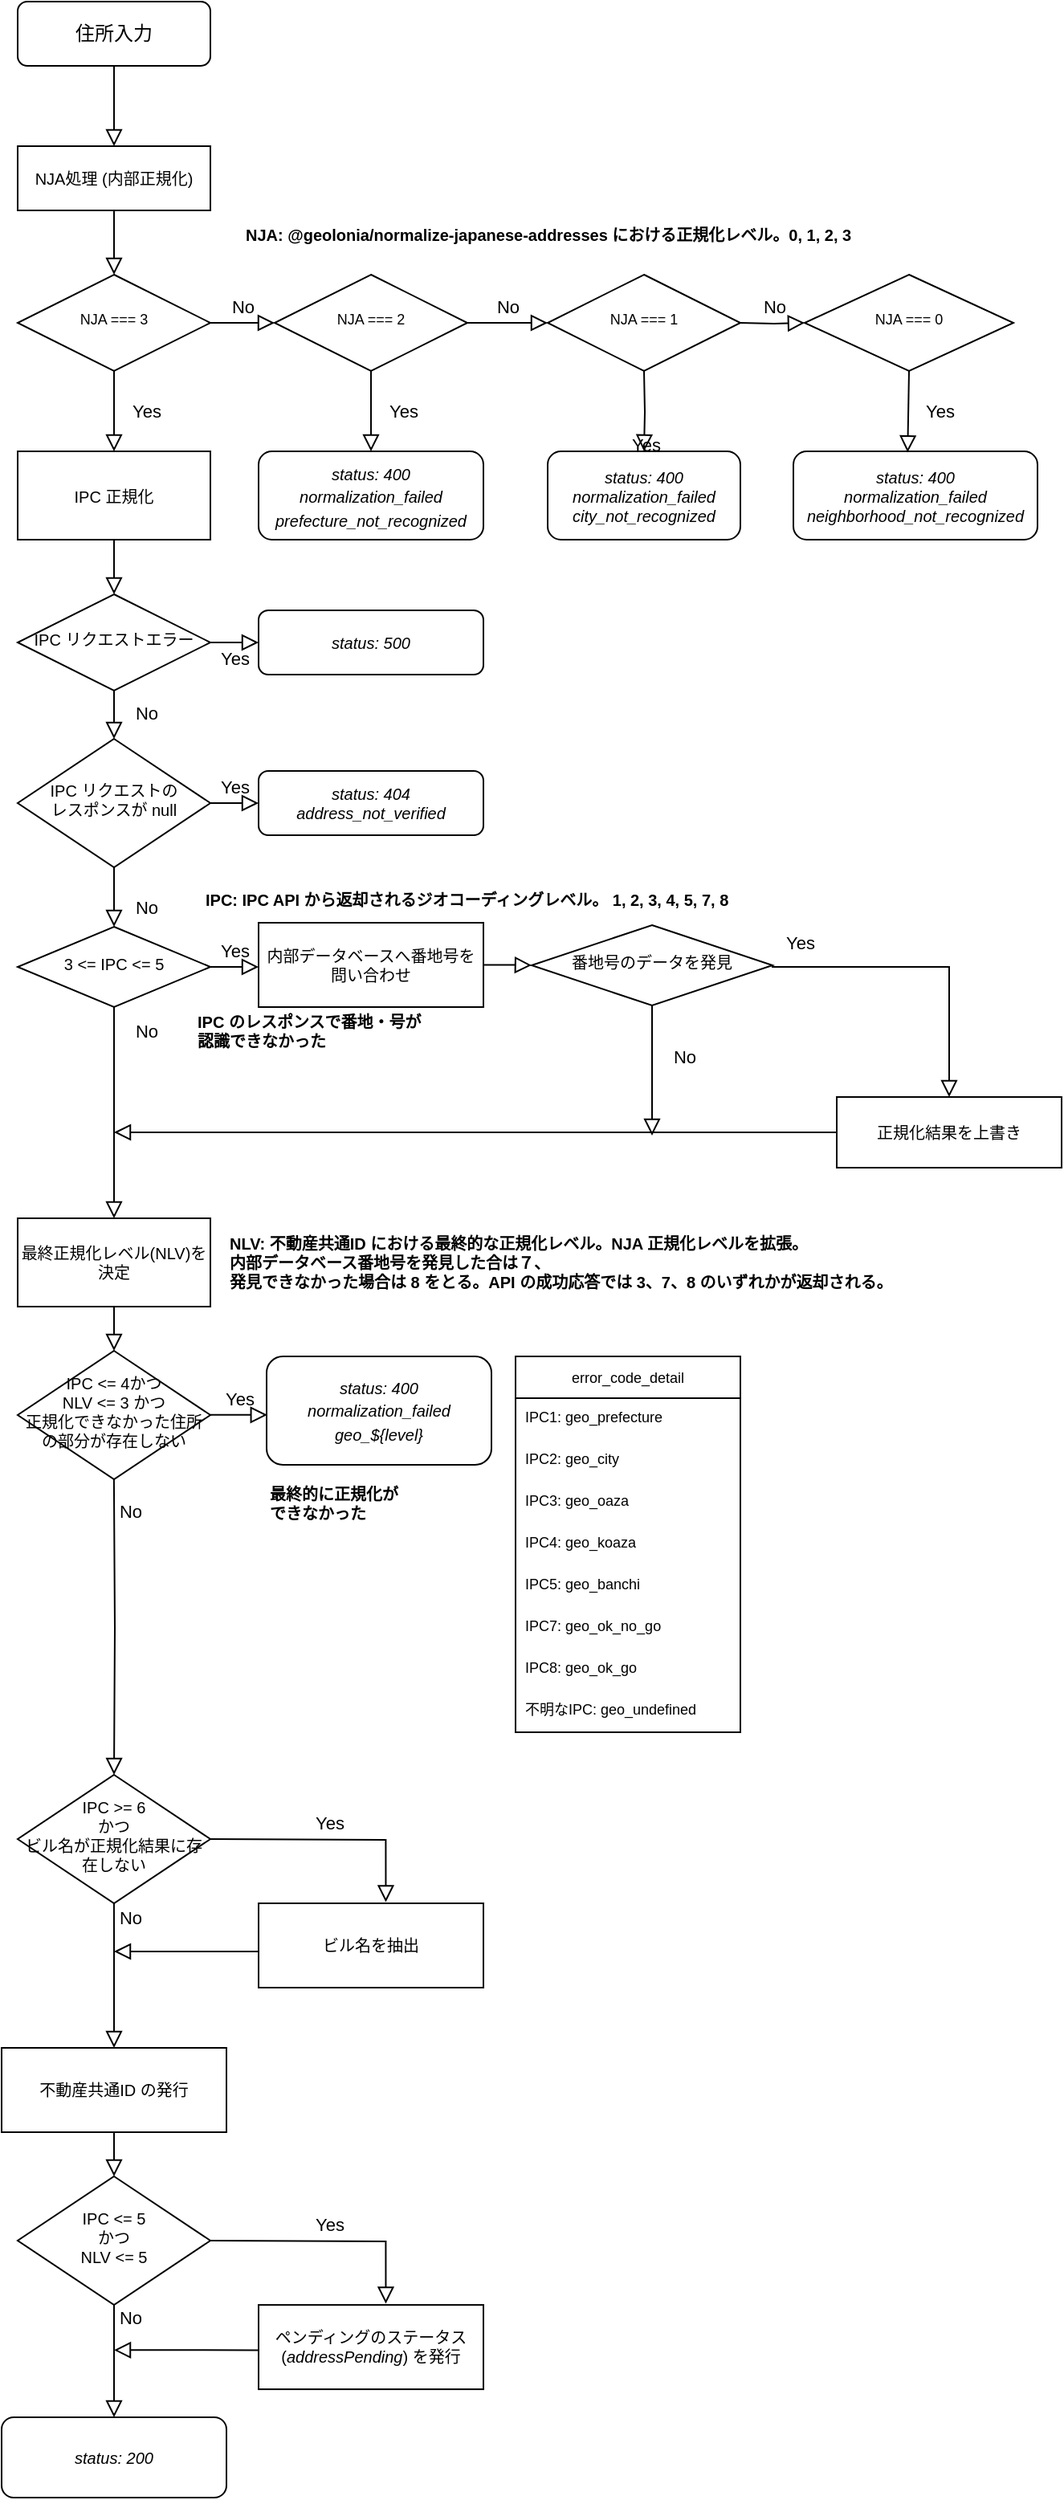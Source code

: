 <mxfile version="16.4.6" type="device"><diagram id="C5RBs43oDa-KdzZeNtuy" name="Page-1"><mxGraphModel dx="1747" dy="2578" grid="1" gridSize="10" guides="1" tooltips="1" connect="1" arrows="1" fold="1" page="1" pageScale="1" pageWidth="827" pageHeight="1169" math="0" shadow="0"><root><mxCell id="WIyWlLk6GJQsqaUBKTNV-0"/><mxCell id="WIyWlLk6GJQsqaUBKTNV-1" parent="WIyWlLk6GJQsqaUBKTNV-0"/><mxCell id="WIyWlLk6GJQsqaUBKTNV-3" value="住所入力" style="rounded=1;whiteSpace=wrap;html=1;fontSize=12;glass=0;strokeWidth=1;shadow=0;" parent="WIyWlLk6GJQsqaUBKTNV-1" vertex="1"><mxGeometry x="50" y="30" width="120" height="40" as="geometry"/></mxCell><mxCell id="WIyWlLk6GJQsqaUBKTNV-4" value="Yes" style="rounded=0;html=1;jettySize=auto;orthogonalLoop=1;fontSize=11;endArrow=block;endFill=0;endSize=8;strokeWidth=1;shadow=0;labelBackgroundColor=none;edgeStyle=orthogonalEdgeStyle;" parent="WIyWlLk6GJQsqaUBKTNV-1" source="WIyWlLk6GJQsqaUBKTNV-6" edge="1"><mxGeometry y="20" relative="1" as="geometry"><mxPoint as="offset"/><mxPoint x="110" y="310" as="targetPoint"/></mxGeometry></mxCell><mxCell id="WIyWlLk6GJQsqaUBKTNV-5" value="No" style="edgeStyle=orthogonalEdgeStyle;rounded=0;html=1;jettySize=auto;orthogonalLoop=1;fontSize=11;endArrow=block;endFill=0;endSize=8;strokeWidth=1;shadow=0;labelBackgroundColor=none;entryX=0;entryY=0.5;entryDx=0;entryDy=0;" parent="WIyWlLk6GJQsqaUBKTNV-1" source="WIyWlLk6GJQsqaUBKTNV-6" target="vbm3Hgew6vjYbtL-L8Bj-10" edge="1"><mxGeometry y="10" relative="1" as="geometry"><mxPoint as="offset"/><mxPoint x="240" y="230" as="targetPoint"/></mxGeometry></mxCell><mxCell id="WIyWlLk6GJQsqaUBKTNV-6" value="NJA === 3" style="rhombus;whiteSpace=wrap;html=1;shadow=0;fontFamily=Helvetica;fontSize=9;align=center;strokeWidth=1;spacing=6;spacingTop=-4;" parent="WIyWlLk6GJQsqaUBKTNV-1" vertex="1"><mxGeometry x="50" y="200" width="120" height="60" as="geometry"/></mxCell><mxCell id="WIyWlLk6GJQsqaUBKTNV-7" value="&lt;font&gt;&lt;i&gt;&lt;font size=&quot;1&quot;&gt;status: 400&lt;/font&gt;&lt;br style=&quot;font-size: 9px&quot;&gt;&lt;font size=&quot;1&quot;&gt;normalization_failed&lt;/font&gt;&lt;br&gt;&lt;font size=&quot;1&quot;&gt;prefecture_not_recognized&lt;/font&gt;&lt;/i&gt;&lt;br&gt;&lt;/font&gt;" style="rounded=1;whiteSpace=wrap;html=1;fontSize=12;glass=0;strokeWidth=1;shadow=0;" parent="WIyWlLk6GJQsqaUBKTNV-1" vertex="1"><mxGeometry x="200" y="310" width="140" height="55" as="geometry"/></mxCell><mxCell id="WIyWlLk6GJQsqaUBKTNV-8" value="No" style="rounded=0;html=1;jettySize=auto;orthogonalLoop=1;fontSize=11;endArrow=block;endFill=0;endSize=8;strokeWidth=1;shadow=0;labelBackgroundColor=none;edgeStyle=orthogonalEdgeStyle;entryX=0.5;entryY=0;entryDx=0;entryDy=0;" parent="WIyWlLk6GJQsqaUBKTNV-1" source="WIyWlLk6GJQsqaUBKTNV-10" target="vbm3Hgew6vjYbtL-L8Bj-21" edge="1"><mxGeometry x="0.333" y="20" relative="1" as="geometry"><mxPoint as="offset"/><mxPoint x="110" y="539" as="targetPoint"/></mxGeometry></mxCell><mxCell id="WIyWlLk6GJQsqaUBKTNV-9" value="Yes" style="edgeStyle=orthogonalEdgeStyle;rounded=0;html=1;jettySize=auto;orthogonalLoop=1;fontSize=11;endArrow=block;endFill=0;endSize=8;strokeWidth=1;shadow=0;labelBackgroundColor=none;" parent="WIyWlLk6GJQsqaUBKTNV-1" source="WIyWlLk6GJQsqaUBKTNV-10" target="WIyWlLk6GJQsqaUBKTNV-12" edge="1"><mxGeometry y="10" relative="1" as="geometry"><mxPoint as="offset"/></mxGeometry></mxCell><mxCell id="WIyWlLk6GJQsqaUBKTNV-10" value="IPC リクエストエラー" style="rhombus;whiteSpace=wrap;html=1;shadow=0;fontFamily=Helvetica;fontSize=10;align=center;strokeWidth=1;spacing=6;spacingTop=-4;" parent="WIyWlLk6GJQsqaUBKTNV-1" vertex="1"><mxGeometry x="50" y="399" width="120" height="60" as="geometry"/></mxCell><mxCell id="WIyWlLk6GJQsqaUBKTNV-12" value="&lt;i&gt;status: 500&lt;/i&gt;" style="rounded=1;whiteSpace=wrap;html=1;fontSize=10;glass=0;strokeWidth=1;shadow=0;" parent="WIyWlLk6GJQsqaUBKTNV-1" vertex="1"><mxGeometry x="200" y="409" width="140" height="40" as="geometry"/></mxCell><mxCell id="vbm3Hgew6vjYbtL-L8Bj-2" value="" style="rounded=0;html=1;jettySize=auto;orthogonalLoop=1;fontSize=11;endArrow=block;endFill=0;endSize=8;strokeWidth=1;shadow=0;labelBackgroundColor=none;edgeStyle=orthogonalEdgeStyle;exitX=0.5;exitY=1;exitDx=0;exitDy=0;entryX=0.5;entryY=0;entryDx=0;entryDy=0;" parent="WIyWlLk6GJQsqaUBKTNV-1" source="WIyWlLk6GJQsqaUBKTNV-3" edge="1"><mxGeometry x="0.333" y="20" relative="1" as="geometry"><mxPoint as="offset"/><mxPoint x="209.67" y="400" as="sourcePoint"/><mxPoint x="110" y="120" as="targetPoint"/></mxGeometry></mxCell><mxCell id="vbm3Hgew6vjYbtL-L8Bj-4" value="" style="rounded=0;html=1;jettySize=auto;orthogonalLoop=1;fontSize=11;endArrow=block;endFill=0;endSize=8;strokeWidth=1;shadow=0;labelBackgroundColor=none;edgeStyle=orthogonalEdgeStyle;exitX=0.5;exitY=1;exitDx=0;exitDy=0;entryX=0.5;entryY=0;entryDx=0;entryDy=0;" parent="WIyWlLk6GJQsqaUBKTNV-1" target="WIyWlLk6GJQsqaUBKTNV-6" edge="1"><mxGeometry x="0.333" y="20" relative="1" as="geometry"><mxPoint as="offset"/><mxPoint x="110" y="160" as="sourcePoint"/><mxPoint x="120" y="120" as="targetPoint"/><Array as="points"><mxPoint x="110" y="170"/><mxPoint x="110" y="170"/></Array></mxGeometry></mxCell><mxCell id="vbm3Hgew6vjYbtL-L8Bj-6" value="&lt;span&gt;NJA処理 (内部正規化)&lt;/span&gt;" style="rounded=0;whiteSpace=wrap;html=1;fontSize=10;" parent="WIyWlLk6GJQsqaUBKTNV-1" vertex="1"><mxGeometry x="50" y="120" width="120" height="40" as="geometry"/></mxCell><mxCell id="vbm3Hgew6vjYbtL-L8Bj-8" value="IPC 正規化" style="rounded=0;whiteSpace=wrap;html=1;fontSize=10;" parent="WIyWlLk6GJQsqaUBKTNV-1" vertex="1"><mxGeometry x="50" y="310" width="120" height="55" as="geometry"/></mxCell><mxCell id="vbm3Hgew6vjYbtL-L8Bj-9" value="" style="rounded=0;html=1;jettySize=auto;orthogonalLoop=1;fontSize=11;endArrow=block;endFill=0;endSize=8;strokeWidth=1;shadow=0;labelBackgroundColor=none;edgeStyle=orthogonalEdgeStyle;exitX=0.5;exitY=1;exitDx=0;exitDy=0;entryX=0.5;entryY=0;entryDx=0;entryDy=0;" parent="WIyWlLk6GJQsqaUBKTNV-1" source="vbm3Hgew6vjYbtL-L8Bj-8" target="WIyWlLk6GJQsqaUBKTNV-10" edge="1"><mxGeometry x="0.333" y="20" relative="1" as="geometry"><mxPoint as="offset"/><mxPoint x="109.85" y="360" as="sourcePoint"/><mxPoint x="110" y="390" as="targetPoint"/></mxGeometry></mxCell><mxCell id="vbm3Hgew6vjYbtL-L8Bj-10" value="NJA === 2" style="rhombus;whiteSpace=wrap;html=1;shadow=0;fontFamily=Helvetica;fontSize=9;align=center;strokeWidth=1;spacing=6;spacingTop=-4;" parent="WIyWlLk6GJQsqaUBKTNV-1" vertex="1"><mxGeometry x="210" y="200" width="120" height="60" as="geometry"/></mxCell><mxCell id="vbm3Hgew6vjYbtL-L8Bj-11" value="No" style="edgeStyle=orthogonalEdgeStyle;rounded=0;html=1;jettySize=auto;orthogonalLoop=1;fontSize=11;endArrow=block;endFill=0;endSize=8;strokeWidth=1;shadow=0;labelBackgroundColor=none;entryX=0;entryY=0.5;entryDx=0;entryDy=0;exitX=1;exitY=0.5;exitDx=0;exitDy=0;" parent="WIyWlLk6GJQsqaUBKTNV-1" source="vbm3Hgew6vjYbtL-L8Bj-10" target="vbm3Hgew6vjYbtL-L8Bj-12" edge="1"><mxGeometry y="10" relative="1" as="geometry"><mxPoint as="offset"/><mxPoint x="340.0" y="230.0" as="sourcePoint"/><mxPoint x="410" y="230" as="targetPoint"/></mxGeometry></mxCell><mxCell id="vbm3Hgew6vjYbtL-L8Bj-12" value="NJA === 1" style="rhombus;whiteSpace=wrap;html=1;shadow=0;fontFamily=Helvetica;fontSize=9;align=center;strokeWidth=1;spacing=6;spacingTop=-4;" parent="WIyWlLk6GJQsqaUBKTNV-1" vertex="1"><mxGeometry x="380" y="200" width="120" height="60" as="geometry"/></mxCell><mxCell id="vbm3Hgew6vjYbtL-L8Bj-13" value="No" style="edgeStyle=orthogonalEdgeStyle;rounded=0;html=1;jettySize=auto;orthogonalLoop=1;fontSize=11;endArrow=block;endFill=0;endSize=8;strokeWidth=1;shadow=0;labelBackgroundColor=none;entryX=0;entryY=0.5;entryDx=0;entryDy=0;" parent="WIyWlLk6GJQsqaUBKTNV-1" target="vbm3Hgew6vjYbtL-L8Bj-14" edge="1"><mxGeometry y="10" relative="1" as="geometry"><mxPoint as="offset"/><mxPoint x="500.0" y="230.0" as="sourcePoint"/><mxPoint x="570" y="230" as="targetPoint"/></mxGeometry></mxCell><mxCell id="vbm3Hgew6vjYbtL-L8Bj-14" value="NJA === 0" style="rhombus;whiteSpace=wrap;html=1;shadow=0;fontFamily=Helvetica;fontSize=9;align=center;strokeWidth=1;spacing=6;spacingTop=-4;" parent="WIyWlLk6GJQsqaUBKTNV-1" vertex="1"><mxGeometry x="540" y="200" width="130" height="60" as="geometry"/></mxCell><mxCell id="vbm3Hgew6vjYbtL-L8Bj-15" value="Yes" style="rounded=0;html=1;jettySize=auto;orthogonalLoop=1;fontSize=11;endArrow=block;endFill=0;endSize=8;strokeWidth=1;shadow=0;labelBackgroundColor=none;edgeStyle=orthogonalEdgeStyle;exitX=0.5;exitY=1;exitDx=0;exitDy=0;entryX=0.5;entryY=0;entryDx=0;entryDy=0;" parent="WIyWlLk6GJQsqaUBKTNV-1" source="vbm3Hgew6vjYbtL-L8Bj-10" target="WIyWlLk6GJQsqaUBKTNV-7" edge="1"><mxGeometry y="20" relative="1" as="geometry"><mxPoint as="offset"/><mxPoint x="172" y="270" as="sourcePoint"/><mxPoint x="172" y="320" as="targetPoint"/></mxGeometry></mxCell><mxCell id="vbm3Hgew6vjYbtL-L8Bj-16" value="&lt;div style=&quot;font-size: 10px&quot;&gt;&lt;i&gt;status: 400&lt;/i&gt;&lt;/div&gt;&lt;div style=&quot;font-size: 10px&quot;&gt;&lt;i&gt;normalization_failed&lt;/i&gt;&lt;/div&gt;&lt;div&gt;&lt;i&gt;city_not_recognized&lt;/i&gt;&lt;br&gt;&lt;/div&gt;" style="rounded=1;whiteSpace=wrap;html=1;fontSize=10;glass=0;strokeWidth=1;shadow=0;" parent="WIyWlLk6GJQsqaUBKTNV-1" vertex="1"><mxGeometry x="380" y="310" width="120" height="55" as="geometry"/></mxCell><mxCell id="vbm3Hgew6vjYbtL-L8Bj-17" value="Yes" style="rounded=0;html=1;jettySize=auto;orthogonalLoop=1;fontSize=11;endArrow=block;endFill=0;endSize=8;strokeWidth=1;shadow=0;labelBackgroundColor=none;edgeStyle=orthogonalEdgeStyle;exitX=0.5;exitY=1;exitDx=0;exitDy=0;entryX=0.5;entryY=0;entryDx=0;entryDy=0;" parent="WIyWlLk6GJQsqaUBKTNV-1" target="vbm3Hgew6vjYbtL-L8Bj-16" edge="1"><mxGeometry y="20" relative="1" as="geometry"><mxPoint as="offset"/><mxPoint x="440" y="260" as="sourcePoint"/><mxPoint x="342" y="320" as="targetPoint"/></mxGeometry></mxCell><mxCell id="vbm3Hgew6vjYbtL-L8Bj-18" value="&lt;div style=&quot;font-size: 10px&quot;&gt;&lt;i&gt;status: 400&lt;/i&gt;&lt;/div&gt;&lt;div style=&quot;font-size: 10px&quot;&gt;&lt;i&gt;normalization_failed&lt;/i&gt;&lt;/div&gt;&lt;div&gt;&lt;i&gt;neighborhood_not_recognized&lt;/i&gt;&lt;br&gt;&lt;/div&gt;" style="rounded=1;whiteSpace=wrap;html=1;fontSize=10;glass=0;strokeWidth=1;shadow=0;" parent="WIyWlLk6GJQsqaUBKTNV-1" vertex="1"><mxGeometry x="533" y="310" width="152" height="55" as="geometry"/></mxCell><mxCell id="vbm3Hgew6vjYbtL-L8Bj-20" value="Yes" style="rounded=0;html=1;jettySize=auto;orthogonalLoop=1;fontSize=11;endArrow=block;endFill=0;endSize=8;strokeWidth=1;shadow=0;labelBackgroundColor=none;edgeStyle=orthogonalEdgeStyle;exitX=0.5;exitY=1;exitDx=0;exitDy=0;entryX=0.468;entryY=0.011;entryDx=0;entryDy=0;entryPerimeter=0;" parent="WIyWlLk6GJQsqaUBKTNV-1" source="vbm3Hgew6vjYbtL-L8Bj-14" target="vbm3Hgew6vjYbtL-L8Bj-18" edge="1"><mxGeometry y="20" relative="1" as="geometry"><mxPoint as="offset"/><mxPoint x="450" y="270" as="sourcePoint"/><mxPoint x="605" y="285" as="targetPoint"/><Array as="points"><mxPoint x="604" y="260"/></Array></mxGeometry></mxCell><mxCell id="vbm3Hgew6vjYbtL-L8Bj-21" value="IPC リクエストの&lt;br&gt;レスポンスが null" style="rhombus;whiteSpace=wrap;html=1;shadow=0;fontFamily=Helvetica;fontSize=10;align=center;strokeWidth=1;spacing=6;spacingTop=-4;" parent="WIyWlLk6GJQsqaUBKTNV-1" vertex="1"><mxGeometry x="50" y="489" width="120" height="80" as="geometry"/></mxCell><mxCell id="vbm3Hgew6vjYbtL-L8Bj-22" value="Yes" style="edgeStyle=orthogonalEdgeStyle;rounded=0;html=1;jettySize=auto;orthogonalLoop=1;fontSize=11;endArrow=block;endFill=0;endSize=8;strokeWidth=1;shadow=0;labelBackgroundColor=none;exitX=1;exitY=0.5;exitDx=0;exitDy=0;entryX=0;entryY=0.5;entryDx=0;entryDy=0;" parent="WIyWlLk6GJQsqaUBKTNV-1" source="vbm3Hgew6vjYbtL-L8Bj-21" target="vbm3Hgew6vjYbtL-L8Bj-24" edge="1"><mxGeometry y="10" relative="1" as="geometry"><mxPoint as="offset"/><mxPoint x="180" y="439" as="sourcePoint"/><mxPoint x="230" y="529" as="targetPoint"/><Array as="points"/></mxGeometry></mxCell><mxCell id="vbm3Hgew6vjYbtL-L8Bj-24" value="&lt;i&gt;status: 404&lt;br style=&quot;font-size: 10px&quot;&gt;address_not_verified&lt;/i&gt;" style="rounded=1;whiteSpace=wrap;html=1;fontSize=10;glass=0;strokeWidth=1;shadow=0;" parent="WIyWlLk6GJQsqaUBKTNV-1" vertex="1"><mxGeometry x="200" y="509" width="140" height="40" as="geometry"/></mxCell><mxCell id="vbm3Hgew6vjYbtL-L8Bj-25" value="3 &amp;lt;= IPC &amp;lt;= 5" style="rhombus;whiteSpace=wrap;html=1;shadow=0;fontFamily=Helvetica;fontSize=10;align=center;strokeWidth=1;spacing=6;spacingTop=-4;" parent="WIyWlLk6GJQsqaUBKTNV-1" vertex="1"><mxGeometry x="50" y="606" width="120" height="50" as="geometry"/></mxCell><mxCell id="vbm3Hgew6vjYbtL-L8Bj-26" value="No" style="rounded=0;html=1;jettySize=auto;orthogonalLoop=1;fontSize=11;endArrow=block;endFill=0;endSize=8;strokeWidth=1;shadow=0;labelBackgroundColor=none;edgeStyle=orthogonalEdgeStyle;entryX=0.5;entryY=0;entryDx=0;entryDy=0;exitX=0.5;exitY=1;exitDx=0;exitDy=0;" parent="WIyWlLk6GJQsqaUBKTNV-1" source="vbm3Hgew6vjYbtL-L8Bj-21" target="vbm3Hgew6vjYbtL-L8Bj-25" edge="1"><mxGeometry x="0.333" y="20" relative="1" as="geometry"><mxPoint as="offset"/><mxPoint x="110" y="589" as="sourcePoint"/><mxPoint x="120" y="499" as="targetPoint"/><Array as="points"/></mxGeometry></mxCell><mxCell id="vbm3Hgew6vjYbtL-L8Bj-27" value="Yes" style="edgeStyle=orthogonalEdgeStyle;rounded=0;html=1;jettySize=auto;orthogonalLoop=1;fontSize=11;endArrow=block;endFill=0;endSize=8;strokeWidth=1;shadow=0;labelBackgroundColor=none;exitX=1;exitY=0.5;exitDx=0;exitDy=0;" parent="WIyWlLk6GJQsqaUBKTNV-1" source="vbm3Hgew6vjYbtL-L8Bj-25" edge="1"><mxGeometry y="10" relative="1" as="geometry"><mxPoint as="offset"/><mxPoint x="180.0" y="421" as="sourcePoint"/><mxPoint x="200" y="631" as="targetPoint"/></mxGeometry></mxCell><mxCell id="vbm3Hgew6vjYbtL-L8Bj-28" value="内部データベースへ番地号を&lt;br&gt;問い合わせ" style="rounded=0;whiteSpace=wrap;html=1;fontSize=10;" parent="WIyWlLk6GJQsqaUBKTNV-1" vertex="1"><mxGeometry x="200" y="603.5" width="140" height="52.5" as="geometry"/></mxCell><mxCell id="vbm3Hgew6vjYbtL-L8Bj-29" value="IPC のレスポンスで番地・号が認識できなかった" style="text;html=1;strokeColor=none;fillColor=none;align=left;verticalAlign=middle;whiteSpace=wrap;rounded=0;fontSize=10;fontStyle=1" parent="WIyWlLk6GJQsqaUBKTNV-1" vertex="1"><mxGeometry x="160" y="656" width="150" height="30" as="geometry"/></mxCell><mxCell id="vbm3Hgew6vjYbtL-L8Bj-30" value="番地号のデータを発見" style="rhombus;whiteSpace=wrap;html=1;shadow=0;fontFamily=Helvetica;fontSize=10;align=center;strokeWidth=1;spacing=6;spacingTop=-4;" parent="WIyWlLk6GJQsqaUBKTNV-1" vertex="1"><mxGeometry x="370" y="605" width="150" height="50" as="geometry"/></mxCell><mxCell id="vbm3Hgew6vjYbtL-L8Bj-31" value="" style="rounded=0;html=1;jettySize=auto;orthogonalLoop=1;fontSize=11;endArrow=block;endFill=0;endSize=8;strokeWidth=1;shadow=0;labelBackgroundColor=none;edgeStyle=orthogonalEdgeStyle;exitX=1;exitY=0.5;exitDx=0;exitDy=0;" parent="WIyWlLk6GJQsqaUBKTNV-1" source="vbm3Hgew6vjYbtL-L8Bj-28" target="vbm3Hgew6vjYbtL-L8Bj-30" edge="1"><mxGeometry x="0.333" y="20" relative="1" as="geometry"><mxPoint as="offset"/><mxPoint x="230" y="401" as="sourcePoint"/><mxPoint x="360" y="630" as="targetPoint"/></mxGeometry></mxCell><mxCell id="vbm3Hgew6vjYbtL-L8Bj-32" value="Yes" style="edgeStyle=orthogonalEdgeStyle;rounded=0;html=1;jettySize=auto;orthogonalLoop=1;fontSize=11;endArrow=block;endFill=0;endSize=8;strokeWidth=1;shadow=0;labelBackgroundColor=none;exitX=1;exitY=0.5;exitDx=0;exitDy=0;entryX=0.5;entryY=0;entryDx=0;entryDy=0;" parent="WIyWlLk6GJQsqaUBKTNV-1" source="vbm3Hgew6vjYbtL-L8Bj-30" target="vbm3Hgew6vjYbtL-L8Bj-33" edge="1"><mxGeometry x="-0.814" y="15" relative="1" as="geometry"><mxPoint as="offset"/><mxPoint x="210.0" y="681" as="sourcePoint"/><mxPoint x="610" y="631" as="targetPoint"/><Array as="points"><mxPoint x="630" y="631"/></Array></mxGeometry></mxCell><mxCell id="vbm3Hgew6vjYbtL-L8Bj-33" value="正規化結果を上書き" style="rounded=0;whiteSpace=wrap;html=1;fontSize=10;" parent="WIyWlLk6GJQsqaUBKTNV-1" vertex="1"><mxGeometry x="560" y="712" width="140" height="44" as="geometry"/></mxCell><mxCell id="vbm3Hgew6vjYbtL-L8Bj-34" value="No" style="rounded=0;html=1;jettySize=auto;orthogonalLoop=1;fontSize=11;endArrow=block;endFill=0;endSize=8;strokeWidth=1;shadow=0;labelBackgroundColor=none;edgeStyle=orthogonalEdgeStyle;exitX=0.5;exitY=1;exitDx=0;exitDy=0;entryX=0.5;entryY=0;entryDx=0;entryDy=0;" parent="WIyWlLk6GJQsqaUBKTNV-1" source="vbm3Hgew6vjYbtL-L8Bj-25" target="gdMOUm4iYpHERop1WkzC-1" edge="1"><mxGeometry x="-0.778" y="20" relative="1" as="geometry"><mxPoint as="offset"/><mxPoint x="110.013" y="676.004" as="sourcePoint"/><mxPoint x="110" y="780" as="targetPoint"/></mxGeometry></mxCell><mxCell id="vbm3Hgew6vjYbtL-L8Bj-36" value="" style="rounded=0;html=1;jettySize=auto;orthogonalLoop=1;fontSize=11;endArrow=block;endFill=0;endSize=8;strokeWidth=1;shadow=0;labelBackgroundColor=none;edgeStyle=orthogonalEdgeStyle;exitX=0;exitY=0.5;exitDx=0;exitDy=0;" parent="WIyWlLk6GJQsqaUBKTNV-1" edge="1"><mxGeometry y="20" relative="1" as="geometry"><mxPoint as="offset"/><mxPoint x="560" y="737.5" as="sourcePoint"/><mxPoint x="110" y="734" as="targetPoint"/><Array as="points"><mxPoint x="560" y="734"/></Array></mxGeometry></mxCell><mxCell id="vbm3Hgew6vjYbtL-L8Bj-37" value="No" style="rounded=0;html=1;jettySize=auto;orthogonalLoop=1;fontSize=11;endArrow=block;endFill=0;endSize=8;strokeWidth=1;shadow=0;labelBackgroundColor=none;edgeStyle=orthogonalEdgeStyle;exitX=0.5;exitY=1;exitDx=0;exitDy=0;" parent="WIyWlLk6GJQsqaUBKTNV-1" source="vbm3Hgew6vjYbtL-L8Bj-30" edge="1"><mxGeometry x="-0.231" y="20" relative="1" as="geometry"><mxPoint as="offset"/><mxPoint x="350" y="686" as="sourcePoint"/><mxPoint x="445" y="736" as="targetPoint"/><Array as="points"/></mxGeometry></mxCell><mxCell id="cIVvEHce2-6NIv2WJTI6-3" value="IPC &amp;lt;= 4かつ&lt;br&gt;NLV &amp;lt;= 3 かつ&lt;br&gt;正規化できなかった住所の部分が存在しない" style="rhombus;whiteSpace=wrap;html=1;shadow=0;fontFamily=Helvetica;fontSize=10;align=center;strokeWidth=1;spacing=6;spacingTop=-4;" parent="WIyWlLk6GJQsqaUBKTNV-1" vertex="1"><mxGeometry x="50" y="870" width="120" height="80" as="geometry"/></mxCell><mxCell id="cIVvEHce2-6NIv2WJTI6-4" value="&lt;font&gt;&lt;i&gt;&lt;font size=&quot;1&quot;&gt;status: 400&lt;/font&gt;&lt;br style=&quot;font-size: 9px&quot;&gt;&lt;font size=&quot;1&quot;&gt;normalization_failed&lt;/font&gt;&lt;br&gt;&lt;font size=&quot;1&quot;&gt;geo_${level}&lt;/font&gt;&lt;/i&gt;&lt;br&gt;&lt;/font&gt;" style="rounded=1;whiteSpace=wrap;html=1;fontSize=12;glass=0;strokeWidth=1;shadow=0;" parent="WIyWlLk6GJQsqaUBKTNV-1" vertex="1"><mxGeometry x="205" y="873.5" width="140" height="67.5" as="geometry"/></mxCell><mxCell id="cIVvEHce2-6NIv2WJTI6-6" value="Yes" style="edgeStyle=orthogonalEdgeStyle;rounded=0;html=1;jettySize=auto;orthogonalLoop=1;fontSize=11;endArrow=block;endFill=0;endSize=8;strokeWidth=1;shadow=0;labelBackgroundColor=none;exitX=1;exitY=0.5;exitDx=0;exitDy=0;entryX=0.003;entryY=0.546;entryDx=0;entryDy=0;entryPerimeter=0;" parent="WIyWlLk6GJQsqaUBKTNV-1" target="cIVvEHce2-6NIv2WJTI6-4" edge="1"><mxGeometry y="10" relative="1" as="geometry"><mxPoint as="offset"/><mxPoint x="170" y="909.93" as="sourcePoint"/><mxPoint x="190" y="910" as="targetPoint"/></mxGeometry></mxCell><mxCell id="cIVvEHce2-6NIv2WJTI6-7" value="NJA: @geolonia/normalize-japanese-addresses における正規化レベル。0, 1, 2, 3" style="text;html=1;strokeColor=none;fillColor=none;align=left;verticalAlign=middle;whiteSpace=wrap;rounded=0;fontSize=10;fontStyle=1" parent="WIyWlLk6GJQsqaUBKTNV-1" vertex="1"><mxGeometry x="190" y="160" width="380" height="30" as="geometry"/></mxCell><mxCell id="cIVvEHce2-6NIv2WJTI6-8" value="IPC: IPC API から返却されるジオコーディングレベル。 1, 2, 3, 4, 5, 7, 8" style="text;html=1;strokeColor=none;fillColor=none;align=left;verticalAlign=middle;whiteSpace=wrap;rounded=0;fontSize=10;fontStyle=1" parent="WIyWlLk6GJQsqaUBKTNV-1" vertex="1"><mxGeometry x="165" y="573.5" width="335" height="30" as="geometry"/></mxCell><mxCell id="cIVvEHce2-6NIv2WJTI6-11" value="No" style="rounded=0;html=1;jettySize=auto;orthogonalLoop=1;fontSize=11;endArrow=block;endFill=0;endSize=8;strokeWidth=1;shadow=0;labelBackgroundColor=none;edgeStyle=orthogonalEdgeStyle;entryX=0.5;entryY=0;entryDx=0;entryDy=0;exitX=0.5;exitY=1;exitDx=0;exitDy=0;" parent="WIyWlLk6GJQsqaUBKTNV-1" target="cIVvEHce2-6NIv2WJTI6-22" edge="1"><mxGeometry x="-0.784" y="10" relative="1" as="geometry"><mxPoint as="offset"/><mxPoint x="109.95" y="950" as="sourcePoint"/><mxPoint x="110.05" y="994" as="targetPoint"/><Array as="points"/></mxGeometry></mxCell><mxCell id="cIVvEHce2-6NIv2WJTI6-12" value="error_code_detail" style="swimlane;fontStyle=0;childLayout=stackLayout;horizontal=1;startSize=26;fillColor=none;horizontalStack=0;resizeParent=1;resizeParentMax=0;resizeLast=0;collapsible=1;marginBottom=0;fontSize=9;" parent="WIyWlLk6GJQsqaUBKTNV-1" vertex="1"><mxGeometry x="360" y="873.5" width="140" height="234" as="geometry"><mxRectangle x="380" y="927" width="130" height="26" as="alternateBounds"/></mxGeometry></mxCell><mxCell id="cIVvEHce2-6NIv2WJTI6-13" value="IPC1: geo_prefecture" style="text;strokeColor=none;fillColor=none;align=left;verticalAlign=top;spacingLeft=4;spacingRight=4;overflow=hidden;rotatable=0;points=[[0,0.5],[1,0.5]];portConstraint=eastwest;fontSize=9;" parent="cIVvEHce2-6NIv2WJTI6-12" vertex="1"><mxGeometry y="26" width="140" height="26" as="geometry"/></mxCell><mxCell id="cIVvEHce2-6NIv2WJTI6-14" value="IPC2: geo_city" style="text;strokeColor=none;fillColor=none;align=left;verticalAlign=top;spacingLeft=4;spacingRight=4;overflow=hidden;rotatable=0;points=[[0,0.5],[1,0.5]];portConstraint=eastwest;fontSize=9;" parent="cIVvEHce2-6NIv2WJTI6-12" vertex="1"><mxGeometry y="52" width="140" height="26" as="geometry"/></mxCell><mxCell id="cIVvEHce2-6NIv2WJTI6-15" value="IPC3: geo_oaza" style="text;strokeColor=none;fillColor=none;align=left;verticalAlign=top;spacingLeft=4;spacingRight=4;overflow=hidden;rotatable=0;points=[[0,0.5],[1,0.5]];portConstraint=eastwest;fontSize=9;" parent="cIVvEHce2-6NIv2WJTI6-12" vertex="1"><mxGeometry y="78" width="140" height="26" as="geometry"/></mxCell><mxCell id="cIVvEHce2-6NIv2WJTI6-16" value="IPC4: geo_koaza" style="text;strokeColor=none;fillColor=none;align=left;verticalAlign=top;spacingLeft=4;spacingRight=4;overflow=hidden;rotatable=0;points=[[0,0.5],[1,0.5]];portConstraint=eastwest;fontSize=9;" parent="cIVvEHce2-6NIv2WJTI6-12" vertex="1"><mxGeometry y="104" width="140" height="26" as="geometry"/></mxCell><mxCell id="cIVvEHce2-6NIv2WJTI6-17" value="IPC5: geo_banchi" style="text;strokeColor=none;fillColor=none;align=left;verticalAlign=top;spacingLeft=4;spacingRight=4;overflow=hidden;rotatable=0;points=[[0,0.5],[1,0.5]];portConstraint=eastwest;fontSize=9;" parent="cIVvEHce2-6NIv2WJTI6-12" vertex="1"><mxGeometry y="130" width="140" height="26" as="geometry"/></mxCell><mxCell id="cIVvEHce2-6NIv2WJTI6-19" value="IPC7: geo_ok_no_go" style="text;strokeColor=none;fillColor=none;align=left;verticalAlign=top;spacingLeft=4;spacingRight=4;overflow=hidden;rotatable=0;points=[[0,0.5],[1,0.5]];portConstraint=eastwest;fontSize=9;" parent="cIVvEHce2-6NIv2WJTI6-12" vertex="1"><mxGeometry y="156" width="140" height="26" as="geometry"/></mxCell><mxCell id="cIVvEHce2-6NIv2WJTI6-20" value="IPC8: geo_ok_go" style="text;strokeColor=none;fillColor=none;align=left;verticalAlign=top;spacingLeft=4;spacingRight=4;overflow=hidden;rotatable=0;points=[[0,0.5],[1,0.5]];portConstraint=eastwest;fontSize=9;" parent="cIVvEHce2-6NIv2WJTI6-12" vertex="1"><mxGeometry y="182" width="140" height="26" as="geometry"/></mxCell><mxCell id="cIVvEHce2-6NIv2WJTI6-21" value="不明なIPC: geo_undefined" style="text;strokeColor=none;fillColor=none;align=left;verticalAlign=top;spacingLeft=4;spacingRight=4;overflow=hidden;rotatable=0;points=[[0,0.5],[1,0.5]];portConstraint=eastwest;fontSize=9;" parent="cIVvEHce2-6NIv2WJTI6-12" vertex="1"><mxGeometry y="208" width="140" height="26" as="geometry"/></mxCell><mxCell id="cIVvEHce2-6NIv2WJTI6-22" value="IPC &amp;gt;= 6&lt;br&gt;かつ&lt;br&gt;ビル名が正規化結果に存在しない" style="rhombus;whiteSpace=wrap;html=1;shadow=0;fontFamily=Helvetica;fontSize=10;align=center;strokeWidth=1;spacing=6;spacingTop=-4;" parent="WIyWlLk6GJQsqaUBKTNV-1" vertex="1"><mxGeometry x="50" y="1134" width="120" height="80" as="geometry"/></mxCell><mxCell id="cIVvEHce2-6NIv2WJTI6-23" value="ビル名を抽出" style="rounded=0;whiteSpace=wrap;html=1;fontSize=10;" parent="WIyWlLk6GJQsqaUBKTNV-1" vertex="1"><mxGeometry x="200" y="1214" width="140" height="52.5" as="geometry"/></mxCell><mxCell id="cIVvEHce2-6NIv2WJTI6-24" value="Yes" style="edgeStyle=orthogonalEdgeStyle;rounded=0;html=1;jettySize=auto;orthogonalLoop=1;fontSize=11;endArrow=block;endFill=0;endSize=8;strokeWidth=1;shadow=0;labelBackgroundColor=none;exitX=1;exitY=0.5;exitDx=0;exitDy=0;entryX=0.566;entryY=-0.015;entryDx=0;entryDy=0;entryPerimeter=0;" parent="WIyWlLk6GJQsqaUBKTNV-1" target="cIVvEHce2-6NIv2WJTI6-23" edge="1"><mxGeometry y="10" relative="1" as="geometry"><mxPoint as="offset"/><mxPoint x="170" y="1173.95" as="sourcePoint"/><mxPoint x="280" y="1174" as="targetPoint"/></mxGeometry></mxCell><mxCell id="cIVvEHce2-6NIv2WJTI6-25" value="No" style="rounded=0;html=1;jettySize=auto;orthogonalLoop=1;fontSize=11;endArrow=block;endFill=0;endSize=8;strokeWidth=1;shadow=0;labelBackgroundColor=none;edgeStyle=orthogonalEdgeStyle;exitX=0.5;exitY=1;exitDx=0;exitDy=0;" parent="WIyWlLk6GJQsqaUBKTNV-1" edge="1"><mxGeometry x="-0.784" y="10" relative="1" as="geometry"><mxPoint as="offset"/><mxPoint x="109.97" y="1214" as="sourcePoint"/><mxPoint x="110" y="1304" as="targetPoint"/><Array as="points"><mxPoint x="110.07" y="1238"/><mxPoint x="110.07" y="1238"/></Array></mxGeometry></mxCell><mxCell id="cIVvEHce2-6NIv2WJTI6-26" value="" style="rounded=0;html=1;jettySize=auto;orthogonalLoop=1;fontSize=11;endArrow=block;endFill=0;endSize=8;strokeWidth=1;shadow=0;labelBackgroundColor=none;edgeStyle=orthogonalEdgeStyle;exitX=0;exitY=0.5;exitDx=0;exitDy=0;" parent="WIyWlLk6GJQsqaUBKTNV-1" source="cIVvEHce2-6NIv2WJTI6-23" edge="1"><mxGeometry y="20" relative="1" as="geometry"><mxPoint as="offset"/><mxPoint x="260" y="1274" as="sourcePoint"/><mxPoint x="110" y="1244" as="targetPoint"/><Array as="points"><mxPoint x="200" y="1244"/></Array></mxGeometry></mxCell><mxCell id="cIVvEHce2-6NIv2WJTI6-27" value="不動産共通ID の発行" style="rounded=0;whiteSpace=wrap;html=1;fontSize=10;" parent="WIyWlLk6GJQsqaUBKTNV-1" vertex="1"><mxGeometry x="40" y="1304" width="140" height="52.5" as="geometry"/></mxCell><mxCell id="cIVvEHce2-6NIv2WJTI6-28" value="IPC &amp;lt;= 5&lt;br&gt;かつ&lt;br&gt;NLV &amp;lt;= 5" style="rhombus;whiteSpace=wrap;html=1;shadow=0;fontFamily=Helvetica;fontSize=10;align=center;strokeWidth=1;spacing=6;spacingTop=-4;" parent="WIyWlLk6GJQsqaUBKTNV-1" vertex="1"><mxGeometry x="50" y="1384" width="120" height="80" as="geometry"/></mxCell><mxCell id="cIVvEHce2-6NIv2WJTI6-29" value="" style="rounded=0;html=1;jettySize=auto;orthogonalLoop=1;fontSize=11;endArrow=block;endFill=0;endSize=8;strokeWidth=1;shadow=0;labelBackgroundColor=none;edgeStyle=orthogonalEdgeStyle;entryX=0.5;entryY=0;entryDx=0;entryDy=0;exitX=0.5;exitY=1;exitDx=0;exitDy=0;" parent="WIyWlLk6GJQsqaUBKTNV-1" source="cIVvEHce2-6NIv2WJTI6-27" target="cIVvEHce2-6NIv2WJTI6-28" edge="1"><mxGeometry x="-0.784" y="10" relative="1" as="geometry"><mxPoint as="offset"/><mxPoint x="110" y="1364" as="sourcePoint"/><mxPoint x="110.05" y="1374" as="targetPoint"/><Array as="points"/></mxGeometry></mxCell><mxCell id="cIVvEHce2-6NIv2WJTI6-32" value="ペンディングのステータス(&lt;i&gt;addressPending&lt;/i&gt;) を発行" style="rounded=0;whiteSpace=wrap;html=1;fontSize=10;" parent="WIyWlLk6GJQsqaUBKTNV-1" vertex="1"><mxGeometry x="200" y="1464.05" width="140" height="52.5" as="geometry"/></mxCell><mxCell id="cIVvEHce2-6NIv2WJTI6-33" value="Yes" style="edgeStyle=orthogonalEdgeStyle;rounded=0;html=1;jettySize=auto;orthogonalLoop=1;fontSize=11;endArrow=block;endFill=0;endSize=8;strokeWidth=1;shadow=0;labelBackgroundColor=none;exitX=1;exitY=0.5;exitDx=0;exitDy=0;entryX=0.566;entryY=-0.015;entryDx=0;entryDy=0;entryPerimeter=0;" parent="WIyWlLk6GJQsqaUBKTNV-1" target="cIVvEHce2-6NIv2WJTI6-32" edge="1"><mxGeometry y="10" relative="1" as="geometry"><mxPoint as="offset"/><mxPoint x="170" y="1424" as="sourcePoint"/><mxPoint x="280" y="1424.05" as="targetPoint"/></mxGeometry></mxCell><mxCell id="cIVvEHce2-6NIv2WJTI6-34" value="No" style="rounded=0;html=1;jettySize=auto;orthogonalLoop=1;fontSize=11;endArrow=block;endFill=0;endSize=8;strokeWidth=1;shadow=0;labelBackgroundColor=none;edgeStyle=orthogonalEdgeStyle;exitX=0.5;exitY=1;exitDx=0;exitDy=0;" parent="WIyWlLk6GJQsqaUBKTNV-1" source="cIVvEHce2-6NIv2WJTI6-28" edge="1"><mxGeometry x="-0.784" y="10" relative="1" as="geometry"><mxPoint as="offset"/><mxPoint x="109.89" y="1474" as="sourcePoint"/><mxPoint x="110" y="1534" as="targetPoint"/><Array as="points"/></mxGeometry></mxCell><mxCell id="cIVvEHce2-6NIv2WJTI6-35" value="" style="rounded=0;html=1;jettySize=auto;orthogonalLoop=1;fontSize=11;endArrow=block;endFill=0;endSize=8;strokeWidth=1;shadow=0;labelBackgroundColor=none;edgeStyle=orthogonalEdgeStyle;exitX=0;exitY=0.5;exitDx=0;exitDy=0;" parent="WIyWlLk6GJQsqaUBKTNV-1" edge="1"><mxGeometry y="20" relative="1" as="geometry"><mxPoint as="offset"/><mxPoint x="200" y="1488.41" as="sourcePoint"/><mxPoint x="110" y="1492.16" as="targetPoint"/><Array as="points"><mxPoint x="200" y="1492.16"/></Array></mxGeometry></mxCell><mxCell id="cIVvEHce2-6NIv2WJTI6-36" value="&lt;font&gt;&lt;font size=&quot;1&quot;&gt;&lt;i&gt;status: 200&lt;/i&gt;&lt;/font&gt;&lt;br&gt;&lt;/font&gt;" style="rounded=1;whiteSpace=wrap;html=1;fontSize=12;glass=0;strokeWidth=1;shadow=0;" parent="WIyWlLk6GJQsqaUBKTNV-1" vertex="1"><mxGeometry x="40" y="1534" width="140" height="50" as="geometry"/></mxCell><mxCell id="OEL6X2KfDSZCamRBbt4Y-0" value="最終的に正規化が&lt;br&gt;できなかった" style="text;html=1;strokeColor=none;fillColor=none;align=left;verticalAlign=middle;whiteSpace=wrap;rounded=0;fontSize=10;fontStyle=1" parent="WIyWlLk6GJQsqaUBKTNV-1" vertex="1"><mxGeometry x="205" y="950" width="90" height="30" as="geometry"/></mxCell><mxCell id="gdMOUm4iYpHERop1WkzC-0" value="NLV: 不動産共通ID における最終的な正規化レベル。NJA 正規化レベルを拡張。&lt;br&gt;内部データベース番地号を発見した合は７、&lt;br&gt;発見できなかった場合は 8 をとる。API の成功応答では 3、7、8 のいずれかが返却される。" style="text;html=1;strokeColor=none;fillColor=none;align=left;verticalAlign=middle;whiteSpace=wrap;rounded=0;fontSize=10;fontStyle=1" vertex="1" parent="WIyWlLk6GJQsqaUBKTNV-1"><mxGeometry x="180" y="793.75" width="430" height="42.5" as="geometry"/></mxCell><mxCell id="gdMOUm4iYpHERop1WkzC-1" value="最終正規化レベル(NLV)を決定" style="rounded=0;whiteSpace=wrap;html=1;fontSize=10;" vertex="1" parent="WIyWlLk6GJQsqaUBKTNV-1"><mxGeometry x="50" y="787.5" width="120" height="55" as="geometry"/></mxCell><mxCell id="gdMOUm4iYpHERop1WkzC-2" value="" style="rounded=0;html=1;jettySize=auto;orthogonalLoop=1;fontSize=11;endArrow=block;endFill=0;endSize=8;strokeWidth=1;shadow=0;labelBackgroundColor=none;edgeStyle=orthogonalEdgeStyle;exitX=0.5;exitY=1;exitDx=0;exitDy=0;entryX=0.5;entryY=0;entryDx=0;entryDy=0;" edge="1" parent="WIyWlLk6GJQsqaUBKTNV-1" source="gdMOUm4iYpHERop1WkzC-1" target="cIVvEHce2-6NIv2WJTI6-3"><mxGeometry x="-0.778" y="20" relative="1" as="geometry"><mxPoint as="offset"/><mxPoint x="120" y="666" as="sourcePoint"/><mxPoint x="120" y="797.5" as="targetPoint"/></mxGeometry></mxCell></root></mxGraphModel></diagram></mxfile>